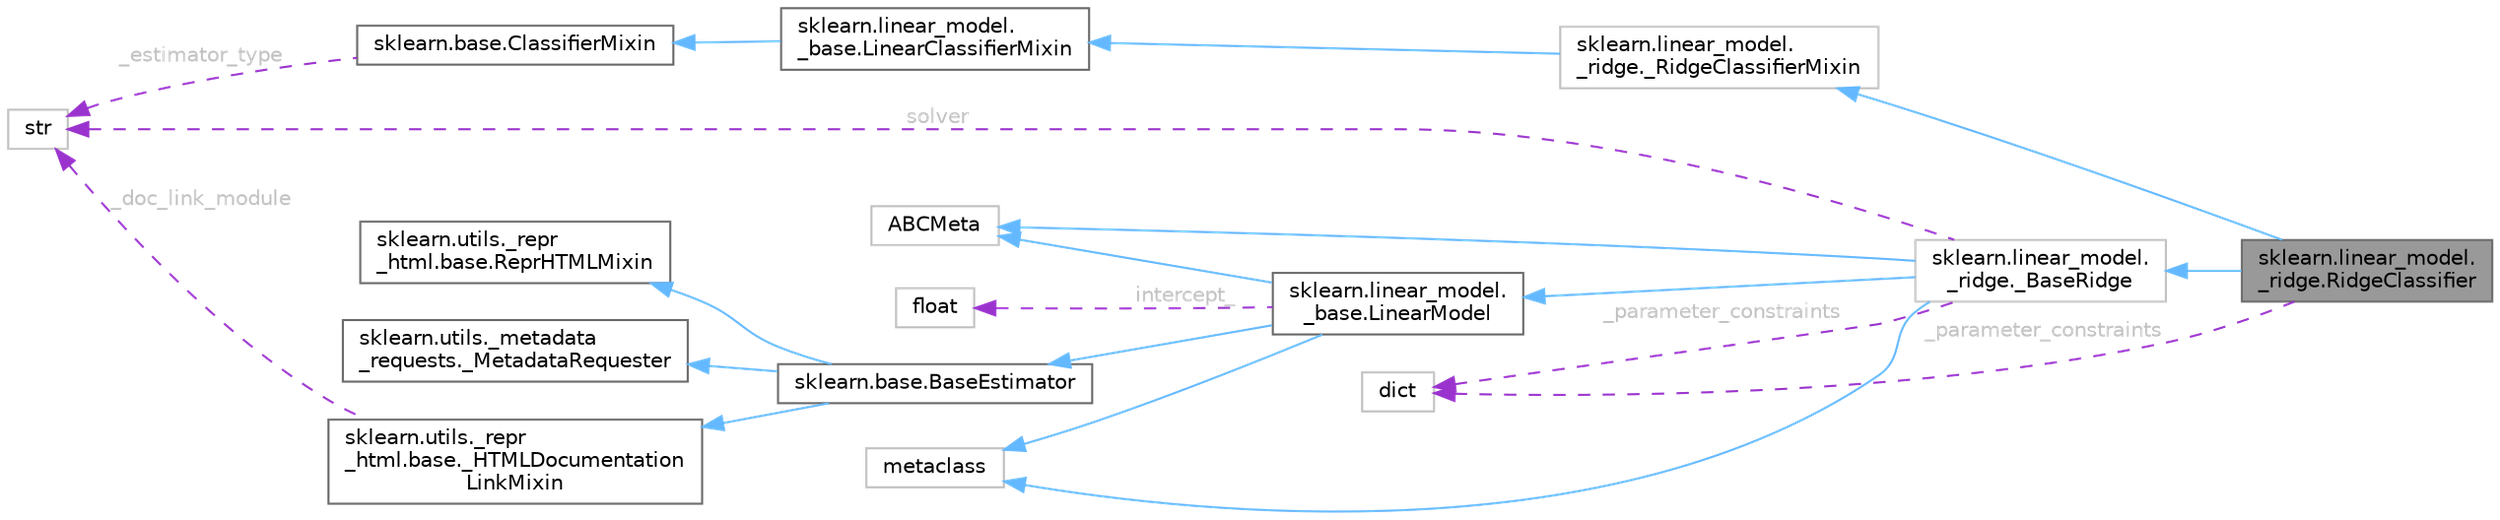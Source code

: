 digraph "sklearn.linear_model._ridge.RidgeClassifier"
{
 // LATEX_PDF_SIZE
  bgcolor="transparent";
  edge [fontname=Helvetica,fontsize=10,labelfontname=Helvetica,labelfontsize=10];
  node [fontname=Helvetica,fontsize=10,shape=box,height=0.2,width=0.4];
  rankdir="LR";
  Node1 [id="Node000001",label="sklearn.linear_model.\l_ridge.RidgeClassifier",height=0.2,width=0.4,color="gray40", fillcolor="grey60", style="filled", fontcolor="black",tooltip=" "];
  Node2 -> Node1 [id="edge20_Node000001_Node000002",dir="back",color="steelblue1",style="solid",tooltip=" "];
  Node2 [id="Node000002",label="sklearn.linear_model.\l_ridge._RidgeClassifierMixin",height=0.2,width=0.4,color="grey75", fillcolor="white", style="filled",URL="$df/d25/classsklearn_1_1linear__model_1_1__ridge_1_1__RidgeClassifierMixin.html",tooltip=" "];
  Node3 -> Node2 [id="edge21_Node000002_Node000003",dir="back",color="steelblue1",style="solid",tooltip=" "];
  Node3 [id="Node000003",label="sklearn.linear_model.\l_base.LinearClassifierMixin",height=0.2,width=0.4,color="gray40", fillcolor="white", style="filled",URL="$d4/d0f/classsklearn_1_1linear__model_1_1__base_1_1LinearClassifierMixin.html",tooltip=" "];
  Node4 -> Node3 [id="edge22_Node000003_Node000004",dir="back",color="steelblue1",style="solid",tooltip=" "];
  Node4 [id="Node000004",label="sklearn.base.ClassifierMixin",height=0.2,width=0.4,color="gray40", fillcolor="white", style="filled",URL="$d2/d39/classsklearn_1_1base_1_1ClassifierMixin.html",tooltip=" "];
  Node5 -> Node4 [id="edge23_Node000004_Node000005",dir="back",color="darkorchid3",style="dashed",tooltip=" ",label=" _estimator_type",fontcolor="grey" ];
  Node5 [id="Node000005",label="str",height=0.2,width=0.4,color="grey75", fillcolor="white", style="filled",tooltip=" "];
  Node6 -> Node1 [id="edge24_Node000001_Node000006",dir="back",color="steelblue1",style="solid",tooltip=" "];
  Node6 [id="Node000006",label="sklearn.linear_model.\l_ridge._BaseRidge",height=0.2,width=0.4,color="grey75", fillcolor="white", style="filled",URL="$d7/dfa/classsklearn_1_1linear__model_1_1__ridge_1_1__BaseRidge.html",tooltip=" "];
  Node7 -> Node6 [id="edge25_Node000006_Node000007",dir="back",color="steelblue1",style="solid",tooltip=" "];
  Node7 [id="Node000007",label="sklearn.linear_model.\l_base.LinearModel",height=0.2,width=0.4,color="gray40", fillcolor="white", style="filled",URL="$de/d80/classsklearn_1_1linear__model_1_1__base_1_1LinearModel.html",tooltip=" "];
  Node8 -> Node7 [id="edge26_Node000007_Node000008",dir="back",color="steelblue1",style="solid",tooltip=" "];
  Node8 [id="Node000008",label="sklearn.base.BaseEstimator",height=0.2,width=0.4,color="gray40", fillcolor="white", style="filled",URL="$d3/d20/classsklearn_1_1base_1_1BaseEstimator.html",tooltip=" "];
  Node9 -> Node8 [id="edge27_Node000008_Node000009",dir="back",color="steelblue1",style="solid",tooltip=" "];
  Node9 [id="Node000009",label="sklearn.utils._repr\l_html.base.ReprHTMLMixin",height=0.2,width=0.4,color="gray40", fillcolor="white", style="filled",URL="$d3/d50/classsklearn_1_1utils_1_1__repr__html_1_1base_1_1ReprHTMLMixin.html",tooltip=" "];
  Node10 -> Node8 [id="edge28_Node000008_Node000010",dir="back",color="steelblue1",style="solid",tooltip=" "];
  Node10 [id="Node000010",label="sklearn.utils._repr\l_html.base._HTMLDocumentation\lLinkMixin",height=0.2,width=0.4,color="gray40", fillcolor="white", style="filled",URL="$d5/d05/classsklearn_1_1utils_1_1__repr__html_1_1base_1_1__HTMLDocumentationLinkMixin.html",tooltip=" "];
  Node5 -> Node10 [id="edge29_Node000010_Node000005",dir="back",color="darkorchid3",style="dashed",tooltip=" ",label=" _doc_link_module",fontcolor="grey" ];
  Node11 -> Node8 [id="edge30_Node000008_Node000011",dir="back",color="steelblue1",style="solid",tooltip=" "];
  Node11 [id="Node000011",label="sklearn.utils._metadata\l_requests._MetadataRequester",height=0.2,width=0.4,color="gray40", fillcolor="white", style="filled",URL="$d6/dfa/classsklearn_1_1utils_1_1__metadata__requests_1_1__MetadataRequester.html",tooltip=" "];
  Node12 -> Node7 [id="edge31_Node000007_Node000012",dir="back",color="steelblue1",style="solid",tooltip=" "];
  Node12 [id="Node000012",label="metaclass",height=0.2,width=0.4,color="grey75", fillcolor="white", style="filled",URL="$d1/d9a/classmetaclass.html",tooltip=" "];
  Node13 -> Node7 [id="edge32_Node000007_Node000013",dir="back",color="steelblue1",style="solid",tooltip=" "];
  Node13 [id="Node000013",label="ABCMeta",height=0.2,width=0.4,color="grey75", fillcolor="white", style="filled",URL="$df/d42/classABCMeta.html",tooltip=" "];
  Node14 -> Node7 [id="edge33_Node000007_Node000014",dir="back",color="darkorchid3",style="dashed",tooltip=" ",label=" intercept_",fontcolor="grey" ];
  Node14 [id="Node000014",label="float",height=0.2,width=0.4,color="grey75", fillcolor="white", style="filled",tooltip=" "];
  Node12 -> Node6 [id="edge34_Node000006_Node000012",dir="back",color="steelblue1",style="solid",tooltip=" "];
  Node13 -> Node6 [id="edge35_Node000006_Node000013",dir="back",color="steelblue1",style="solid",tooltip=" "];
  Node15 -> Node6 [id="edge36_Node000006_Node000015",dir="back",color="darkorchid3",style="dashed",tooltip=" ",label=" _parameter_constraints",fontcolor="grey" ];
  Node15 [id="Node000015",label="dict",height=0.2,width=0.4,color="grey75", fillcolor="white", style="filled",tooltip=" "];
  Node5 -> Node6 [id="edge37_Node000006_Node000005",dir="back",color="darkorchid3",style="dashed",tooltip=" ",label=" solver",fontcolor="grey" ];
  Node15 -> Node1 [id="edge38_Node000001_Node000015",dir="back",color="darkorchid3",style="dashed",tooltip=" ",label=" _parameter_constraints",fontcolor="grey" ];
}
